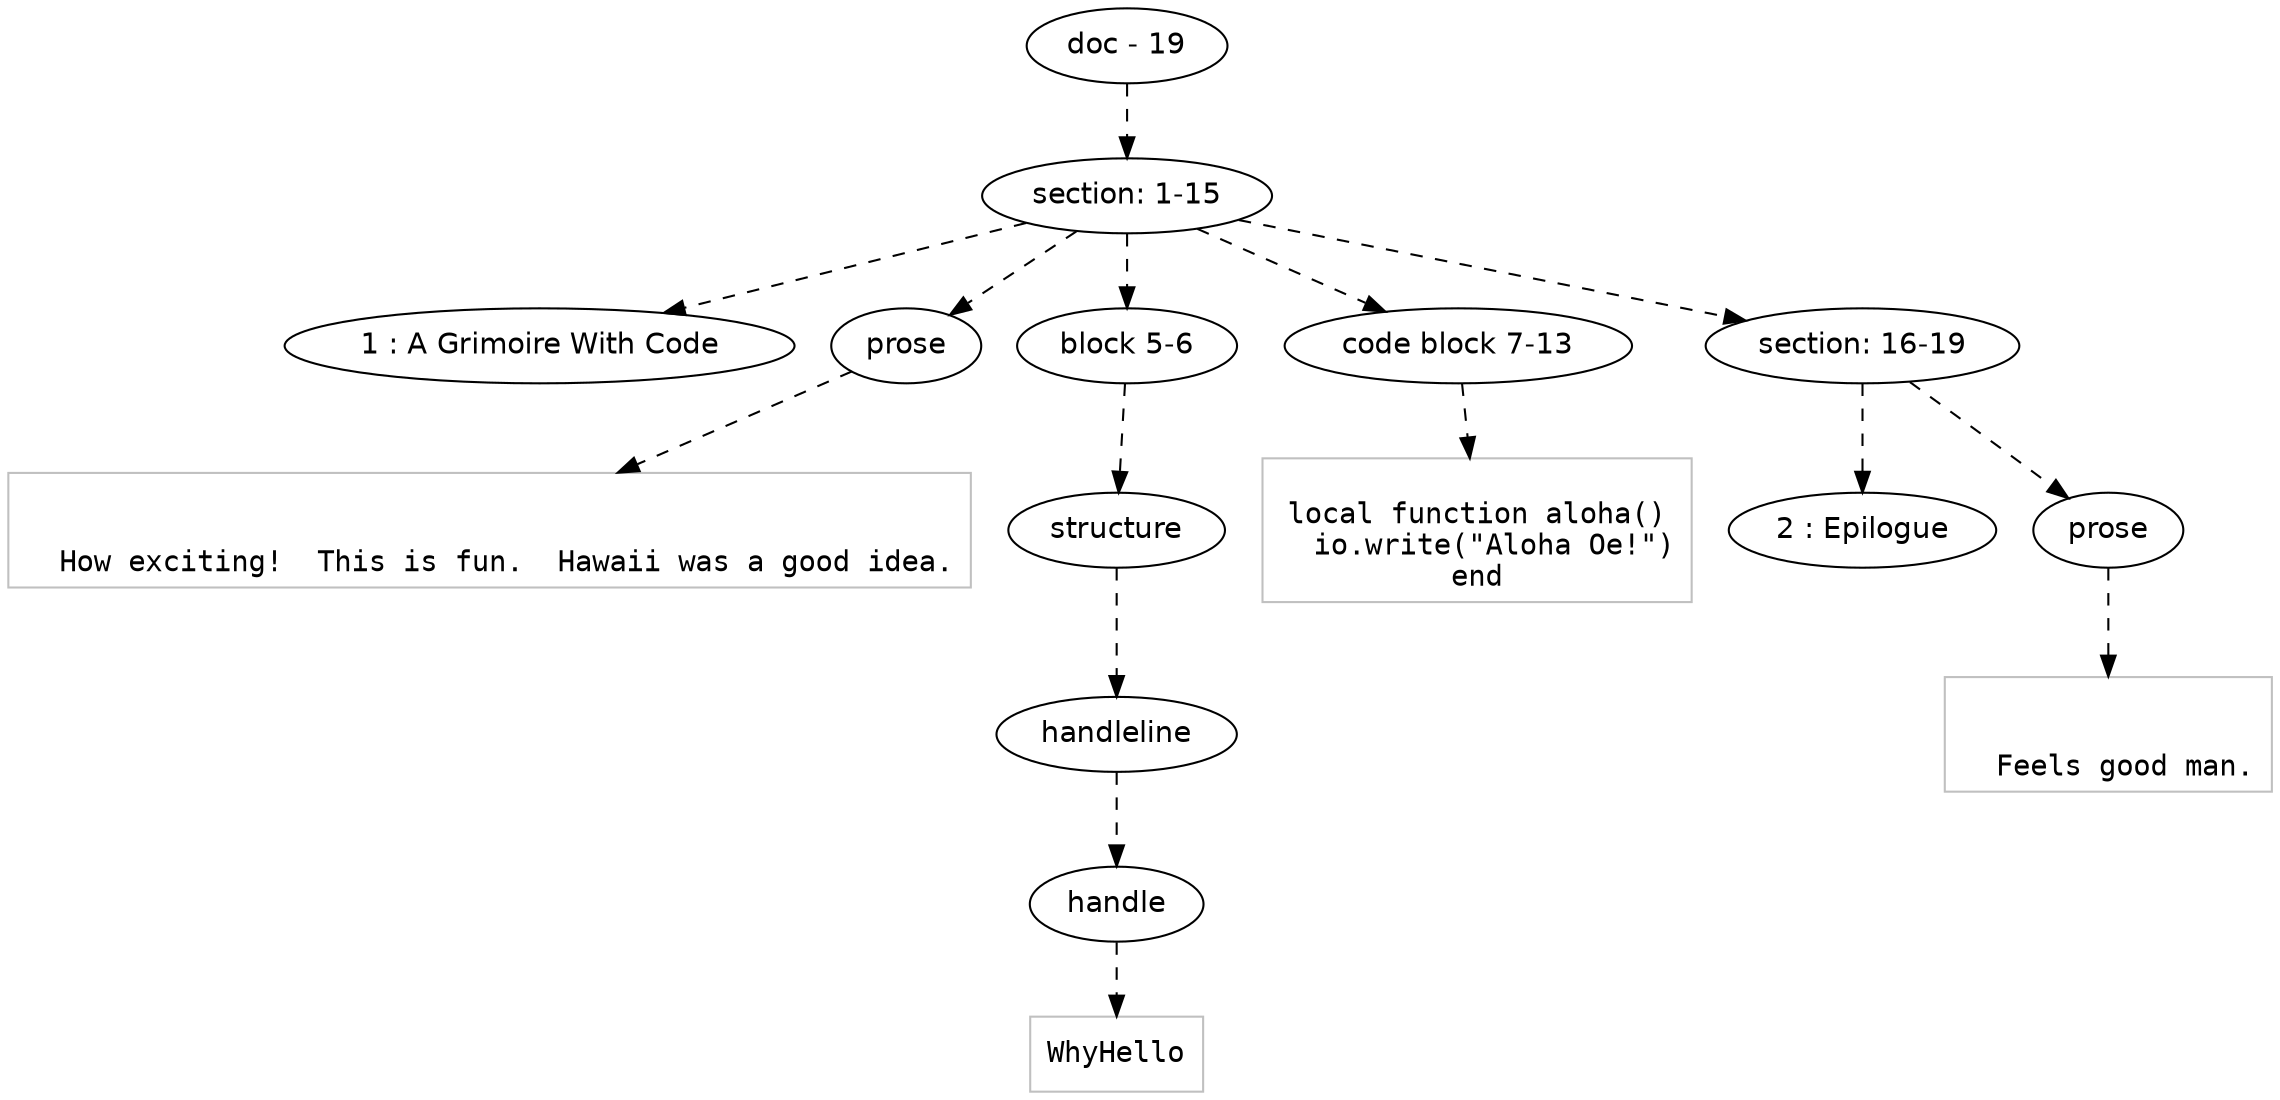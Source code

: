 digraph hierarchy {

node [fontname=Helvetica]
edge [style=dashed]

doc_0 [label="doc - 19"]


doc_0 -> { section_1}
{rank=same; section_1}

section_1 [label="section: 1-15"]


section_1 -> { header_2 prose_3 block_4 codeblock_5 section_6}
{rank=same; header_2 prose_3 block_4 codeblock_5 section_6}

header_2 [label="1 : A Grimoire With Code"]

prose_3 [label="prose"]

block_4 [label="block 5-6"]

codeblock_5 [label="code block 7-13"]

section_6 [label="section: 16-19"]


prose_3 -> leaf_7
leaf_7  [color=Gray,shape=rectangle,fontname=Inconsolata,label="

  How exciting!  This is fun.  Hawaii was a good idea.
"]
block_4 -> { structure_8}
{rank=same; structure_8}

structure_8 [label="structure"]


structure_8 -> { handleline_9}
{rank=same; handleline_9}

handleline_9 [label="handleline"]


handleline_9 -> { handle_10}
{rank=same; handle_10}

handle_10 [label="handle"]


handle_10 -> leaf_11
leaf_11  [color=Gray,shape=rectangle,fontname=Inconsolata,label="WhyHello"]
codeblock_5 -> leaf_12
leaf_12  [color=Gray,shape=rectangle,fontname=Inconsolata,label="
local function aloha()
  io.write(\"Aloha Oe!\")
end
"]
section_6 -> { header_13 prose_14}
{rank=same; header_13 prose_14}

header_13 [label="2 : Epilogue"]

prose_14 [label="prose"]


prose_14 -> leaf_15
leaf_15  [color=Gray,shape=rectangle,fontname=Inconsolata,label="

  Feels good man.
"]

}
